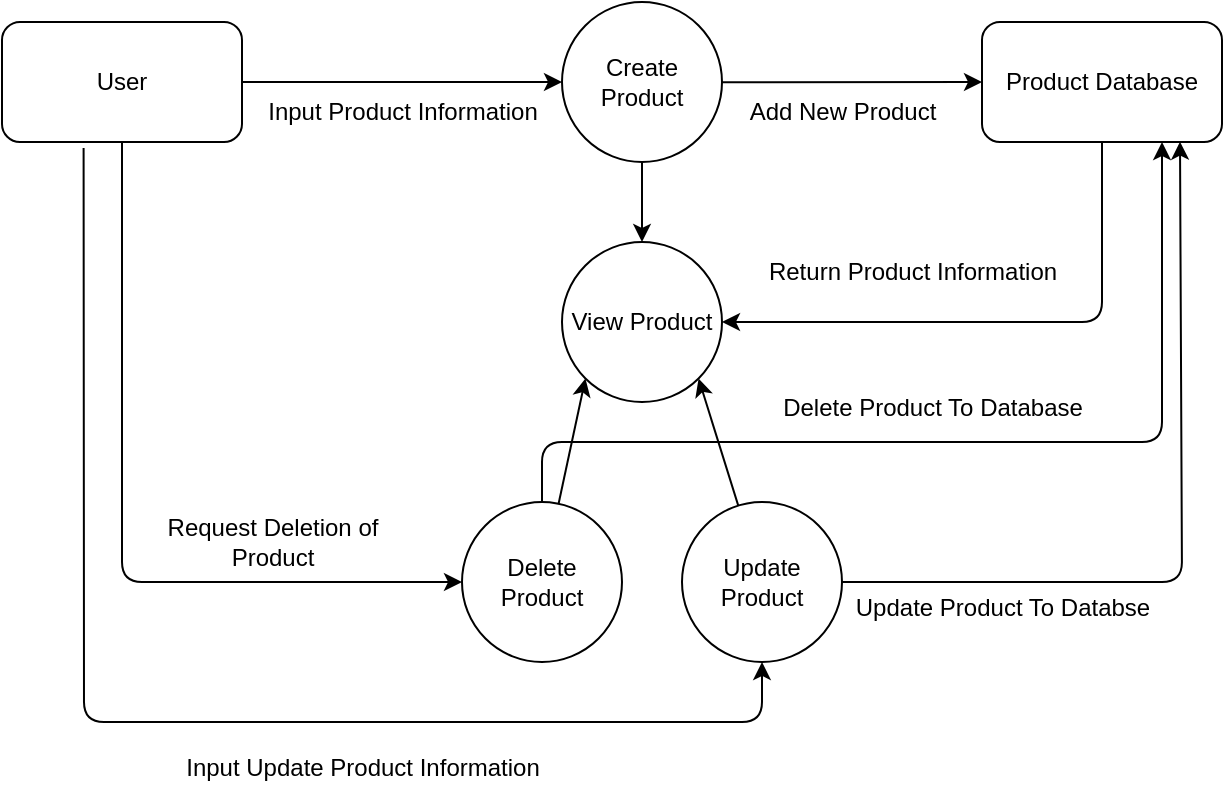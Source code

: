 <mxfile>
    <diagram id="6HPU_z8QTVj8RdwOaOQb" name="Product">
        <mxGraphModel dx="735" dy="777" grid="1" gridSize="10" guides="1" tooltips="1" connect="1" arrows="1" fold="1" page="1" pageScale="1" pageWidth="850" pageHeight="1100" math="0" shadow="0">
            <root>
                <mxCell id="0"/>
                <mxCell id="1" parent="0"/>
                <mxCell id="10" style="edgeStyle=none;html=1;entryX=0;entryY=0.5;entryDx=0;entryDy=0;" edge="1" parent="1" source="3" target="9">
                    <mxGeometry relative="1" as="geometry"/>
                </mxCell>
                <mxCell id="15" style="edgeStyle=none;html=1;entryX=0.5;entryY=0;entryDx=0;entryDy=0;" edge="1" parent="1" source="3" target="4">
                    <mxGeometry relative="1" as="geometry"/>
                </mxCell>
                <mxCell id="3" value="Create Product" style="ellipse;whiteSpace=wrap;html=1;aspect=fixed;" vertex="1" parent="1">
                    <mxGeometry x="290" y="90" width="80" height="80" as="geometry"/>
                </mxCell>
                <mxCell id="4" value="View Product" style="ellipse;whiteSpace=wrap;html=1;aspect=fixed;" vertex="1" parent="1">
                    <mxGeometry x="290" y="210" width="80" height="80" as="geometry"/>
                </mxCell>
                <mxCell id="7" style="edgeStyle=none;html=1;entryX=0;entryY=0.5;entryDx=0;entryDy=0;" edge="1" parent="1" source="6" target="3">
                    <mxGeometry relative="1" as="geometry"/>
                </mxCell>
                <mxCell id="WBAz-RCpIl89xYMEhOTz-19" style="edgeStyle=none;html=1;entryX=0;entryY=0.5;entryDx=0;entryDy=0;" edge="1" parent="1" source="6" target="WBAz-RCpIl89xYMEhOTz-16">
                    <mxGeometry relative="1" as="geometry">
                        <Array as="points">
                            <mxPoint x="70" y="380"/>
                        </Array>
                    </mxGeometry>
                </mxCell>
                <mxCell id="WBAz-RCpIl89xYMEhOTz-20" style="edgeStyle=none;html=1;entryX=0.5;entryY=1;entryDx=0;entryDy=0;exitX=0.34;exitY=1.05;exitDx=0;exitDy=0;exitPerimeter=0;" edge="1" parent="1" source="6" target="WBAz-RCpIl89xYMEhOTz-15">
                    <mxGeometry relative="1" as="geometry">
                        <Array as="points">
                            <mxPoint x="51" y="450"/>
                            <mxPoint x="390" y="450"/>
                        </Array>
                    </mxGeometry>
                </mxCell>
                <mxCell id="6" value="User" style="rounded=1;whiteSpace=wrap;html=1;" vertex="1" parent="1">
                    <mxGeometry x="10" y="100" width="120" height="60" as="geometry"/>
                </mxCell>
                <mxCell id="8" value="Input Product Information" style="text;html=1;align=center;verticalAlign=middle;resizable=0;points=[];autosize=1;strokeColor=none;fillColor=none;" vertex="1" parent="1">
                    <mxGeometry x="130" y="130" width="160" height="30" as="geometry"/>
                </mxCell>
                <mxCell id="13" style="edgeStyle=none;html=1;entryX=1;entryY=0.5;entryDx=0;entryDy=0;" edge="1" parent="1" source="9" target="4">
                    <mxGeometry relative="1" as="geometry">
                        <Array as="points">
                            <mxPoint x="560" y="250"/>
                        </Array>
                    </mxGeometry>
                </mxCell>
                <mxCell id="9" value="Product Database" style="rounded=1;whiteSpace=wrap;html=1;" vertex="1" parent="1">
                    <mxGeometry x="500" y="100" width="120" height="60" as="geometry"/>
                </mxCell>
                <mxCell id="12" value="Add New Product" style="text;html=1;align=center;verticalAlign=middle;resizable=0;points=[];autosize=1;strokeColor=none;fillColor=none;" vertex="1" parent="1">
                    <mxGeometry x="370" y="130" width="120" height="30" as="geometry"/>
                </mxCell>
                <mxCell id="14" value="Return Product Information" style="text;html=1;align=center;verticalAlign=middle;resizable=0;points=[];autosize=1;strokeColor=none;fillColor=none;" vertex="1" parent="1">
                    <mxGeometry x="380" y="210" width="170" height="30" as="geometry"/>
                </mxCell>
                <mxCell id="WBAz-RCpIl89xYMEhOTz-17" style="edgeStyle=none;html=1;entryX=1;entryY=1;entryDx=0;entryDy=0;" edge="1" parent="1" source="WBAz-RCpIl89xYMEhOTz-15" target="4">
                    <mxGeometry relative="1" as="geometry"/>
                </mxCell>
                <mxCell id="WBAz-RCpIl89xYMEhOTz-21" style="edgeStyle=none;html=1;entryX=0.825;entryY=0.997;entryDx=0;entryDy=0;entryPerimeter=0;" edge="1" parent="1" source="WBAz-RCpIl89xYMEhOTz-15" target="9">
                    <mxGeometry relative="1" as="geometry">
                        <mxPoint x="600" y="156" as="targetPoint"/>
                        <Array as="points">
                            <mxPoint x="600" y="380"/>
                        </Array>
                    </mxGeometry>
                </mxCell>
                <mxCell id="WBAz-RCpIl89xYMEhOTz-15" value="Update Product" style="ellipse;whiteSpace=wrap;html=1;aspect=fixed;" vertex="1" parent="1">
                    <mxGeometry x="350" y="340" width="80" height="80" as="geometry"/>
                </mxCell>
                <mxCell id="WBAz-RCpIl89xYMEhOTz-18" style="edgeStyle=none;html=1;entryX=0;entryY=1;entryDx=0;entryDy=0;" edge="1" parent="1" source="WBAz-RCpIl89xYMEhOTz-16" target="4">
                    <mxGeometry relative="1" as="geometry"/>
                </mxCell>
                <mxCell id="WBAz-RCpIl89xYMEhOTz-22" style="edgeStyle=none;html=1;entryX=0.75;entryY=1;entryDx=0;entryDy=0;" edge="1" parent="1" source="WBAz-RCpIl89xYMEhOTz-16" target="9">
                    <mxGeometry relative="1" as="geometry">
                        <Array as="points">
                            <mxPoint x="280" y="310"/>
                            <mxPoint x="590" y="310"/>
                        </Array>
                    </mxGeometry>
                </mxCell>
                <mxCell id="WBAz-RCpIl89xYMEhOTz-16" value="Delete Product" style="ellipse;whiteSpace=wrap;html=1;aspect=fixed;" vertex="1" parent="1">
                    <mxGeometry x="240" y="340" width="80" height="80" as="geometry"/>
                </mxCell>
                <mxCell id="WBAz-RCpIl89xYMEhOTz-23" value="Delete Product To Database" style="text;html=1;align=center;verticalAlign=middle;resizable=0;points=[];autosize=1;strokeColor=none;fillColor=none;" vertex="1" parent="1">
                    <mxGeometry x="390" y="278" width="170" height="30" as="geometry"/>
                </mxCell>
                <mxCell id="WBAz-RCpIl89xYMEhOTz-24" value="Update Product To Databse" style="text;html=1;align=center;verticalAlign=middle;resizable=0;points=[];autosize=1;strokeColor=none;fillColor=none;" vertex="1" parent="1">
                    <mxGeometry x="425" y="378" width="170" height="30" as="geometry"/>
                </mxCell>
                <mxCell id="WBAz-RCpIl89xYMEhOTz-25" value="Request Deletion of&lt;br&gt;Product" style="text;html=1;align=center;verticalAlign=middle;resizable=0;points=[];autosize=1;strokeColor=none;fillColor=none;" vertex="1" parent="1">
                    <mxGeometry x="80" y="340" width="130" height="40" as="geometry"/>
                </mxCell>
                <mxCell id="WBAz-RCpIl89xYMEhOTz-26" value="Input Update Product Information" style="text;html=1;align=center;verticalAlign=middle;resizable=0;points=[];autosize=1;strokeColor=none;fillColor=none;" vertex="1" parent="1">
                    <mxGeometry x="90" y="458" width="200" height="30" as="geometry"/>
                </mxCell>
            </root>
        </mxGraphModel>
    </diagram>
    <diagram id="Wp99SdreU3gYJO40R0Nr" name="Restock Product">
        <mxGraphModel dx="630" dy="666" grid="1" gridSize="10" guides="1" tooltips="1" connect="1" arrows="1" fold="1" page="1" pageScale="1" pageWidth="850" pageHeight="1100" math="0" shadow="0">
            <root>
                <mxCell id="0"/>
                <mxCell id="1" parent="0"/>
                <mxCell id="4VWpKPth0wdV6lC3pzKp-1" style="edgeStyle=none;html=1;entryX=0;entryY=0.5;entryDx=0;entryDy=0;" edge="1" parent="1" source="4VWpKPth0wdV6lC3pzKp-3" target="4VWpKPth0wdV6lC3pzKp-9">
                    <mxGeometry relative="1" as="geometry"/>
                </mxCell>
                <mxCell id="4VWpKPth0wdV6lC3pzKp-2" style="edgeStyle=none;html=1;entryX=0.5;entryY=0;entryDx=0;entryDy=0;" edge="1" parent="1" source="4VWpKPth0wdV6lC3pzKp-3" target="4VWpKPth0wdV6lC3pzKp-4">
                    <mxGeometry relative="1" as="geometry"/>
                </mxCell>
                <mxCell id="4VWpKPth0wdV6lC3pzKp-3" value="Create Restock" style="ellipse;whiteSpace=wrap;html=1;aspect=fixed;" vertex="1" parent="1">
                    <mxGeometry x="290" y="90" width="80" height="80" as="geometry"/>
                </mxCell>
                <mxCell id="4VWpKPth0wdV6lC3pzKp-4" value="View Restock" style="ellipse;whiteSpace=wrap;html=1;aspect=fixed;" vertex="1" parent="1">
                    <mxGeometry x="290" y="210" width="80" height="80" as="geometry"/>
                </mxCell>
                <mxCell id="4VWpKPth0wdV6lC3pzKp-5" style="edgeStyle=none;html=1;entryX=0;entryY=0.5;entryDx=0;entryDy=0;" edge="1" parent="1" source="4VWpKPth0wdV6lC3pzKp-6" target="4VWpKPth0wdV6lC3pzKp-3">
                    <mxGeometry relative="1" as="geometry"/>
                </mxCell>
                <mxCell id="zeeA5aYt-A5aADzbWUkk-5" style="edgeStyle=none;html=1;entryX=0;entryY=0.5;entryDx=0;entryDy=0;" edge="1" parent="1" source="4VWpKPth0wdV6lC3pzKp-6" target="zeeA5aYt-A5aADzbWUkk-3">
                    <mxGeometry relative="1" as="geometry">
                        <Array as="points">
                            <mxPoint x="70" y="380"/>
                        </Array>
                    </mxGeometry>
                </mxCell>
                <mxCell id="4VWpKPth0wdV6lC3pzKp-6" value="User" style="rounded=1;whiteSpace=wrap;html=1;" vertex="1" parent="1">
                    <mxGeometry x="10" y="100" width="120" height="60" as="geometry"/>
                </mxCell>
                <mxCell id="4VWpKPth0wdV6lC3pzKp-7" value="Input Restock Information" style="text;html=1;align=center;verticalAlign=middle;resizable=0;points=[];autosize=1;strokeColor=none;fillColor=none;" vertex="1" parent="1">
                    <mxGeometry x="130" y="130" width="160" height="30" as="geometry"/>
                </mxCell>
                <mxCell id="zeeA5aYt-A5aADzbWUkk-2" style="edgeStyle=none;html=1;entryX=1;entryY=0.5;entryDx=0;entryDy=0;" edge="1" parent="1" source="4VWpKPth0wdV6lC3pzKp-9" target="4VWpKPth0wdV6lC3pzKp-4">
                    <mxGeometry relative="1" as="geometry">
                        <Array as="points">
                            <mxPoint x="630" y="250"/>
                        </Array>
                    </mxGeometry>
                </mxCell>
                <mxCell id="D1LMRagJLZRINVnAv1uL-1" style="edgeStyle=none;html=1;entryX=0.5;entryY=0;entryDx=0;entryDy=0;" edge="1" parent="1" source="4VWpKPth0wdV6lC3pzKp-9" target="4VWpKPth0wdV6lC3pzKp-12">
                    <mxGeometry relative="1" as="geometry">
                        <Array as="points">
                            <mxPoint x="780" y="130"/>
                        </Array>
                    </mxGeometry>
                </mxCell>
                <mxCell id="4VWpKPth0wdV6lC3pzKp-9" value="Restock Database" style="rounded=1;whiteSpace=wrap;html=1;" vertex="1" parent="1">
                    <mxGeometry x="570" y="100" width="120" height="60" as="geometry"/>
                </mxCell>
                <mxCell id="4VWpKPth0wdV6lC3pzKp-10" value="Add Restock to Database" style="text;html=1;align=center;verticalAlign=middle;resizable=0;points=[];autosize=1;strokeColor=none;fillColor=none;rotation=0;" vertex="1" parent="1">
                    <mxGeometry x="390" y="130" width="160" height="30" as="geometry"/>
                </mxCell>
                <mxCell id="4VWpKPth0wdV6lC3pzKp-11" value="Change Stock Count" style="text;html=1;align=center;verticalAlign=middle;resizable=0;points=[];autosize=1;strokeColor=none;fillColor=none;" vertex="1" parent="1">
                    <mxGeometry x="710" y="100" width="130" height="30" as="geometry"/>
                </mxCell>
                <mxCell id="4VWpKPth0wdV6lC3pzKp-12" value="Product Database" style="rounded=1;whiteSpace=wrap;html=1;" vertex="1" parent="1">
                    <mxGeometry x="720" y="205" width="120" height="60" as="geometry"/>
                </mxCell>
                <mxCell id="4VWpKPth0wdV6lC3pzKp-15" value="Restock Info" style="text;html=1;align=center;verticalAlign=middle;resizable=0;points=[];autosize=1;strokeColor=none;fillColor=none;" vertex="1" parent="1">
                    <mxGeometry x="460" y="220" width="90" height="30" as="geometry"/>
                </mxCell>
                <mxCell id="zeeA5aYt-A5aADzbWUkk-7" style="edgeStyle=none;html=1;entryX=0.75;entryY=1;entryDx=0;entryDy=0;" edge="1" parent="1" source="zeeA5aYt-A5aADzbWUkk-3" target="4VWpKPth0wdV6lC3pzKp-9">
                    <mxGeometry relative="1" as="geometry">
                        <Array as="points">
                            <mxPoint x="660" y="380"/>
                        </Array>
                    </mxGeometry>
                </mxCell>
                <mxCell id="zeeA5aYt-A5aADzbWUkk-9" style="edgeStyle=none;html=1;entryX=0.5;entryY=1;entryDx=0;entryDy=0;" edge="1" parent="1" source="zeeA5aYt-A5aADzbWUkk-3" target="4VWpKPth0wdV6lC3pzKp-4">
                    <mxGeometry relative="1" as="geometry"/>
                </mxCell>
                <mxCell id="zeeA5aYt-A5aADzbWUkk-3" value="Update / Delete Restock" style="ellipse;whiteSpace=wrap;html=1;aspect=fixed;" vertex="1" parent="1">
                    <mxGeometry x="290" y="340" width="80" height="80" as="geometry"/>
                </mxCell>
                <mxCell id="zeeA5aYt-A5aADzbWUkk-6" value="Input Update Stock Information" style="text;html=1;align=center;verticalAlign=middle;resizable=0;points=[];autosize=1;strokeColor=none;fillColor=none;" vertex="1" parent="1">
                    <mxGeometry x="85" y="350" width="190" height="30" as="geometry"/>
                </mxCell>
                <mxCell id="zeeA5aYt-A5aADzbWUkk-8" value="Update Restock to Database" style="text;html=1;align=center;verticalAlign=middle;resizable=0;points=[];autosize=1;strokeColor=none;fillColor=none;" vertex="1" parent="1">
                    <mxGeometry x="415" y="350" width="180" height="30" as="geometry"/>
                </mxCell>
            </root>
        </mxGraphModel>
    </diagram>
    <diagram name="Restock Product" id="cYUwUqeENUzZjQALGbur">
        <mxGraphModel dx="519" dy="548" grid="1" gridSize="10" guides="1" tooltips="1" connect="1" arrows="1" fold="1" page="1" pageScale="1" pageWidth="850" pageHeight="1100" math="0" shadow="0">
            <root>
                <mxCell id="L_e5ONx-UqdwNRLzjicE-0"/>
                <mxCell id="L_e5ONx-UqdwNRLzjicE-1" parent="L_e5ONx-UqdwNRLzjicE-0"/>
                <mxCell id="L_e5ONx-UqdwNRLzjicE-2" style="edgeStyle=none;html=1;entryX=0;entryY=0.5;entryDx=0;entryDy=0;" edge="1" parent="L_e5ONx-UqdwNRLzjicE-1" source="L_e5ONx-UqdwNRLzjicE-4" target="L_e5ONx-UqdwNRLzjicE-12">
                    <mxGeometry relative="1" as="geometry"/>
                </mxCell>
                <mxCell id="L_e5ONx-UqdwNRLzjicE-3" style="edgeStyle=none;html=1;entryX=0.5;entryY=0;entryDx=0;entryDy=0;" edge="1" parent="L_e5ONx-UqdwNRLzjicE-1" source="L_e5ONx-UqdwNRLzjicE-4" target="L_e5ONx-UqdwNRLzjicE-5">
                    <mxGeometry relative="1" as="geometry"/>
                </mxCell>
                <mxCell id="L_e5ONx-UqdwNRLzjicE-4" value="Create Stock Out" style="ellipse;whiteSpace=wrap;html=1;aspect=fixed;" vertex="1" parent="L_e5ONx-UqdwNRLzjicE-1">
                    <mxGeometry x="290" y="90" width="80" height="80" as="geometry"/>
                </mxCell>
                <mxCell id="L_e5ONx-UqdwNRLzjicE-5" value="View Stock Out" style="ellipse;whiteSpace=wrap;html=1;aspect=fixed;" vertex="1" parent="L_e5ONx-UqdwNRLzjicE-1">
                    <mxGeometry x="290" y="210" width="80" height="80" as="geometry"/>
                </mxCell>
                <mxCell id="L_e5ONx-UqdwNRLzjicE-6" style="edgeStyle=none;html=1;entryX=0;entryY=0.5;entryDx=0;entryDy=0;" edge="1" parent="L_e5ONx-UqdwNRLzjicE-1" source="L_e5ONx-UqdwNRLzjicE-8" target="L_e5ONx-UqdwNRLzjicE-4">
                    <mxGeometry relative="1" as="geometry"/>
                </mxCell>
                <mxCell id="L_e5ONx-UqdwNRLzjicE-7" style="edgeStyle=none;html=1;entryX=0;entryY=0.5;entryDx=0;entryDy=0;" edge="1" parent="L_e5ONx-UqdwNRLzjicE-1" source="L_e5ONx-UqdwNRLzjicE-8" target="L_e5ONx-UqdwNRLzjicE-19">
                    <mxGeometry relative="1" as="geometry">
                        <Array as="points">
                            <mxPoint x="70" y="380"/>
                        </Array>
                    </mxGeometry>
                </mxCell>
                <mxCell id="L_e5ONx-UqdwNRLzjicE-8" value="User" style="rounded=1;whiteSpace=wrap;html=1;" vertex="1" parent="L_e5ONx-UqdwNRLzjicE-1">
                    <mxGeometry x="10" y="100" width="120" height="60" as="geometry"/>
                </mxCell>
                <mxCell id="L_e5ONx-UqdwNRLzjicE-9" value="Input Stockout Information" style="text;html=1;align=center;verticalAlign=middle;resizable=0;points=[];autosize=1;strokeColor=none;fillColor=none;" vertex="1" parent="L_e5ONx-UqdwNRLzjicE-1">
                    <mxGeometry x="130" y="130" width="160" height="30" as="geometry"/>
                </mxCell>
                <mxCell id="L_e5ONx-UqdwNRLzjicE-10" style="edgeStyle=none;html=1;entryX=1;entryY=0.5;entryDx=0;entryDy=0;" edge="1" parent="L_e5ONx-UqdwNRLzjicE-1" source="L_e5ONx-UqdwNRLzjicE-12" target="L_e5ONx-UqdwNRLzjicE-5">
                    <mxGeometry relative="1" as="geometry">
                        <Array as="points">
                            <mxPoint x="630" y="250"/>
                        </Array>
                    </mxGeometry>
                </mxCell>
                <mxCell id="L_e5ONx-UqdwNRLzjicE-11" style="edgeStyle=none;html=1;entryX=0.5;entryY=0;entryDx=0;entryDy=0;" edge="1" parent="L_e5ONx-UqdwNRLzjicE-1" source="L_e5ONx-UqdwNRLzjicE-12" target="L_e5ONx-UqdwNRLzjicE-15">
                    <mxGeometry relative="1" as="geometry">
                        <Array as="points">
                            <mxPoint x="780" y="130"/>
                        </Array>
                    </mxGeometry>
                </mxCell>
                <mxCell id="L_e5ONx-UqdwNRLzjicE-12" value="Stock Out Database" style="rounded=1;whiteSpace=wrap;html=1;" vertex="1" parent="L_e5ONx-UqdwNRLzjicE-1">
                    <mxGeometry x="570" y="100" width="120" height="60" as="geometry"/>
                </mxCell>
                <mxCell id="L_e5ONx-UqdwNRLzjicE-13" value="Add Stock Out To Database" style="text;html=1;align=center;verticalAlign=middle;resizable=0;points=[];autosize=1;strokeColor=none;fillColor=none;rotation=0;" vertex="1" parent="L_e5ONx-UqdwNRLzjicE-1">
                    <mxGeometry x="385" y="130" width="170" height="30" as="geometry"/>
                </mxCell>
                <mxCell id="L_e5ONx-UqdwNRLzjicE-14" value="Change Stock Count" style="text;html=1;align=center;verticalAlign=middle;resizable=0;points=[];autosize=1;strokeColor=none;fillColor=none;" vertex="1" parent="L_e5ONx-UqdwNRLzjicE-1">
                    <mxGeometry x="710" y="100" width="130" height="30" as="geometry"/>
                </mxCell>
                <mxCell id="L_e5ONx-UqdwNRLzjicE-15" value="Product Database" style="rounded=1;whiteSpace=wrap;html=1;" vertex="1" parent="L_e5ONx-UqdwNRLzjicE-1">
                    <mxGeometry x="720" y="205" width="120" height="60" as="geometry"/>
                </mxCell>
                <mxCell id="L_e5ONx-UqdwNRLzjicE-16" value="Stockout Info" style="text;html=1;align=center;verticalAlign=middle;resizable=0;points=[];autosize=1;strokeColor=none;fillColor=none;" vertex="1" parent="L_e5ONx-UqdwNRLzjicE-1">
                    <mxGeometry x="460" y="220" width="90" height="30" as="geometry"/>
                </mxCell>
                <mxCell id="L_e5ONx-UqdwNRLzjicE-17" style="edgeStyle=none;html=1;entryX=0.75;entryY=1;entryDx=0;entryDy=0;" edge="1" parent="L_e5ONx-UqdwNRLzjicE-1" source="L_e5ONx-UqdwNRLzjicE-19" target="L_e5ONx-UqdwNRLzjicE-12">
                    <mxGeometry relative="1" as="geometry">
                        <Array as="points">
                            <mxPoint x="660" y="380"/>
                        </Array>
                    </mxGeometry>
                </mxCell>
                <mxCell id="L_e5ONx-UqdwNRLzjicE-18" style="edgeStyle=none;html=1;entryX=0.5;entryY=1;entryDx=0;entryDy=0;" edge="1" parent="L_e5ONx-UqdwNRLzjicE-1" source="L_e5ONx-UqdwNRLzjicE-19" target="L_e5ONx-UqdwNRLzjicE-5">
                    <mxGeometry relative="1" as="geometry"/>
                </mxCell>
                <mxCell id="L_e5ONx-UqdwNRLzjicE-19" value="Update / Delete Stock Out" style="ellipse;whiteSpace=wrap;html=1;aspect=fixed;" vertex="1" parent="L_e5ONx-UqdwNRLzjicE-1">
                    <mxGeometry x="290" y="340" width="80" height="80" as="geometry"/>
                </mxCell>
                <mxCell id="L_e5ONx-UqdwNRLzjicE-20" value="Input Update / Delete Stock Out&amp;nbsp;&lt;br&gt;Information" style="text;html=1;align=center;verticalAlign=middle;resizable=0;points=[];autosize=1;strokeColor=none;fillColor=none;" vertex="1" parent="L_e5ONx-UqdwNRLzjicE-1">
                    <mxGeometry x="80" y="345" width="200" height="40" as="geometry"/>
                </mxCell>
                <mxCell id="L_e5ONx-UqdwNRLzjicE-21" value="Update / Delete Stock Out to Database" style="text;html=1;align=center;verticalAlign=middle;resizable=0;points=[];autosize=1;strokeColor=none;fillColor=none;" vertex="1" parent="L_e5ONx-UqdwNRLzjicE-1">
                    <mxGeometry x="390" y="350" width="230" height="30" as="geometry"/>
                </mxCell>
            </root>
        </mxGraphModel>
    </diagram>
</mxfile>